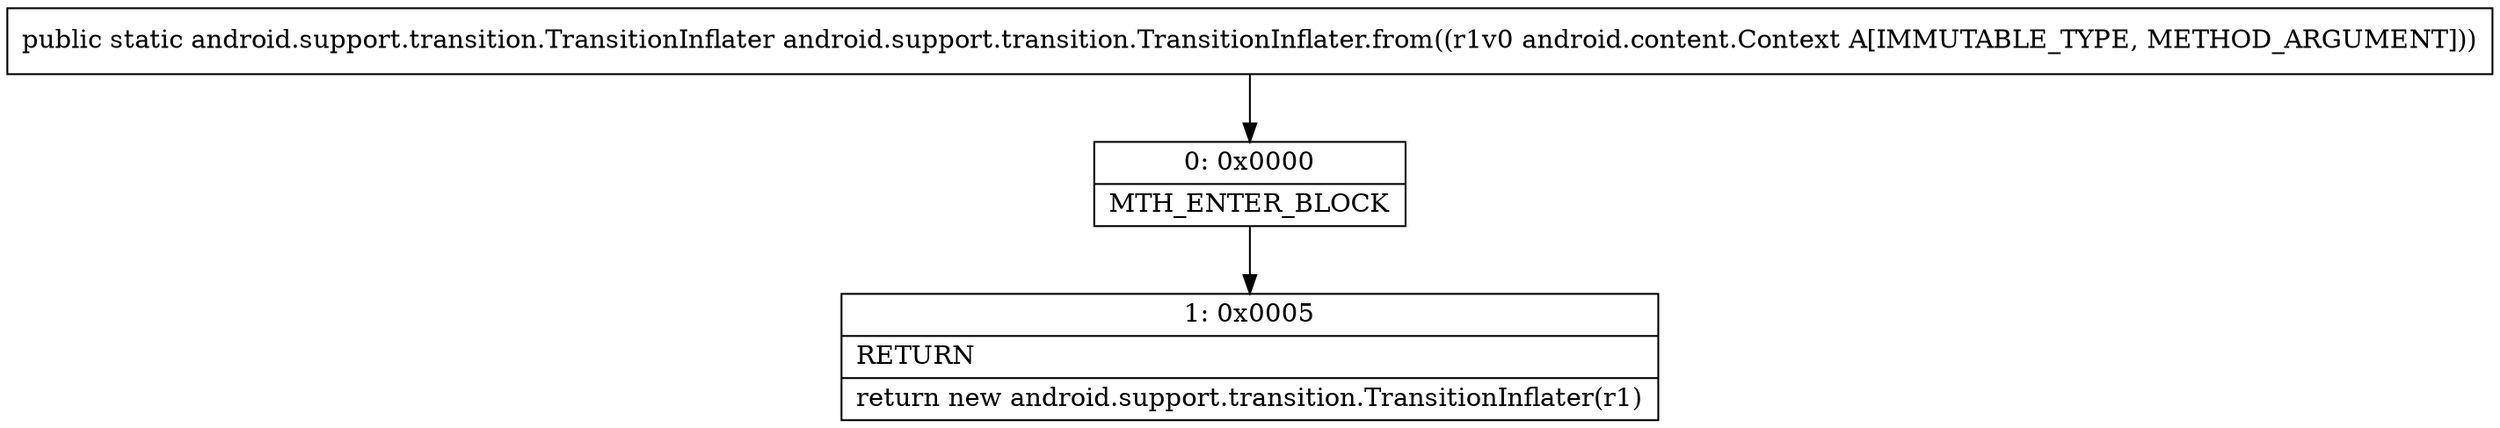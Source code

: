 digraph "CFG forandroid.support.transition.TransitionInflater.from(Landroid\/content\/Context;)Landroid\/support\/transition\/TransitionInflater;" {
Node_0 [shape=record,label="{0\:\ 0x0000|MTH_ENTER_BLOCK\l}"];
Node_1 [shape=record,label="{1\:\ 0x0005|RETURN\l|return new android.support.transition.TransitionInflater(r1)\l}"];
MethodNode[shape=record,label="{public static android.support.transition.TransitionInflater android.support.transition.TransitionInflater.from((r1v0 android.content.Context A[IMMUTABLE_TYPE, METHOD_ARGUMENT])) }"];
MethodNode -> Node_0;
Node_0 -> Node_1;
}

